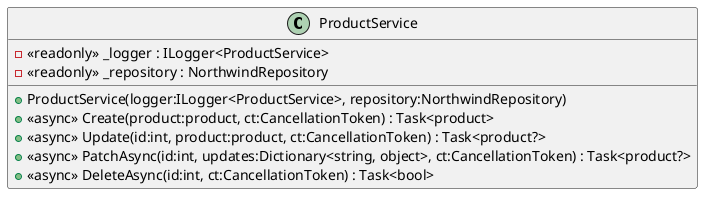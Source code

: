 @startuml
class ProductService {
    - <<readonly>> _logger : ILogger<ProductService>
    - <<readonly>> _repository : NorthwindRepository
    + ProductService(logger:ILogger<ProductService>, repository:NorthwindRepository)
    + <<async>> Create(product:product, ct:CancellationToken) : Task<product>
    + <<async>> Update(id:int, product:product, ct:CancellationToken) : Task<product?>
    + <<async>> PatchAsync(id:int, updates:Dictionary<string, object>, ct:CancellationToken) : Task<product?>
    + <<async>> DeleteAsync(id:int, ct:CancellationToken) : Task<bool>
}
@enduml
